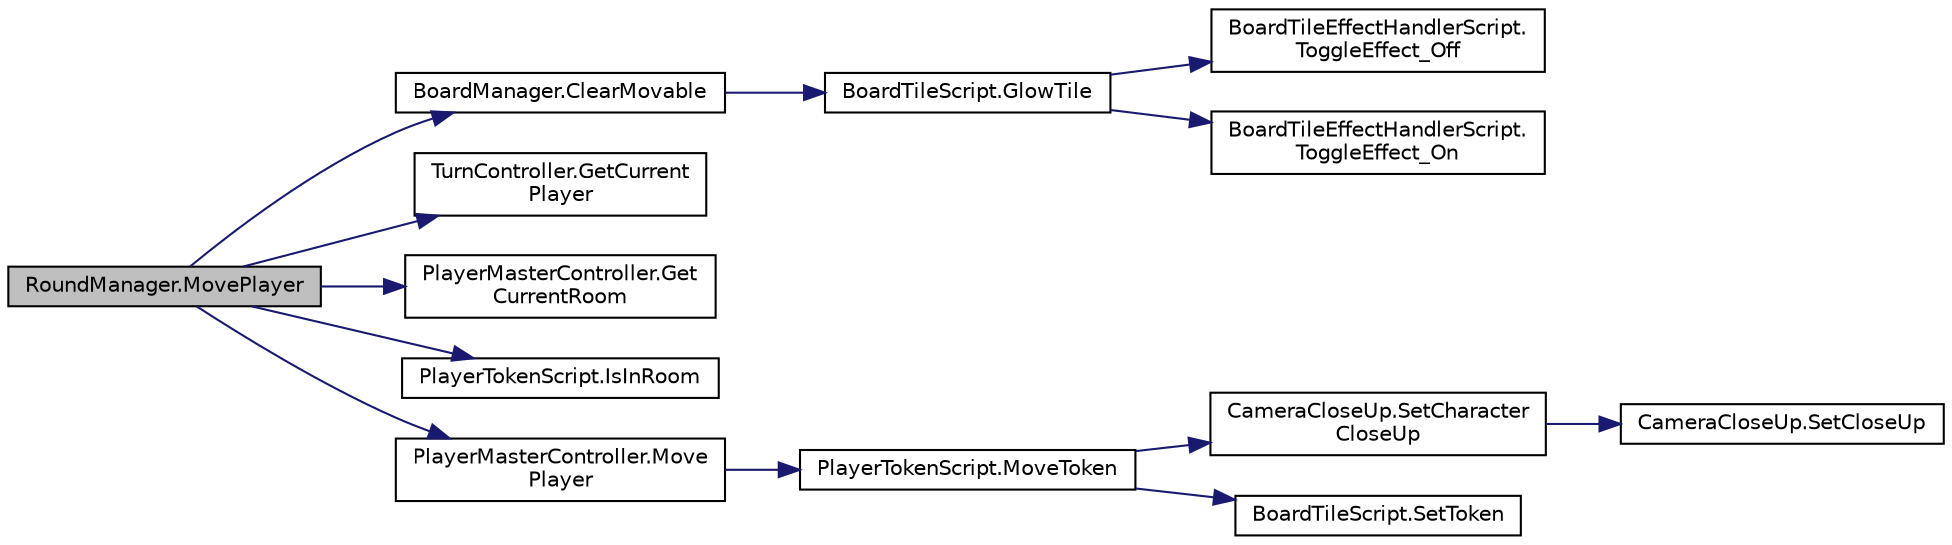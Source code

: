 digraph "RoundManager.MovePlayer"
{
 // LATEX_PDF_SIZE
  edge [fontname="Helvetica",fontsize="10",labelfontname="Helvetica",labelfontsize="10"];
  node [fontname="Helvetica",fontsize="10",shape=record];
  rankdir="LR";
  Node1 [label="RoundManager.MovePlayer",height=0.2,width=0.4,color="black", fillcolor="grey75", style="filled", fontcolor="black",tooltip="moving the current player to the selected tile"];
  Node1 -> Node2 [color="midnightblue",fontsize="10",style="solid"];
  Node2 [label="BoardManager.ClearMovable",height=0.2,width=0.4,color="black", fillcolor="white", style="filled",URL="$class_board_manager.html#a653d38723d03f890d38a1b68a855c569",tooltip=" "];
  Node2 -> Node3 [color="midnightblue",fontsize="10",style="solid"];
  Node3 [label="BoardTileScript.GlowTile",height=0.2,width=0.4,color="black", fillcolor="white", style="filled",URL="$class_board_tile_script.html#a3ff1d3c491fe4d7e421a624ac0b5be6f",tooltip="setting the glow on the tile"];
  Node3 -> Node4 [color="midnightblue",fontsize="10",style="solid"];
  Node4 [label="BoardTileEffectHandlerScript.\lToggleEffect_Off",height=0.2,width=0.4,color="black", fillcolor="white", style="filled",URL="$class_board_tile_effect_handler_script.html#a93e813816ff40b3602de22f87a694766",tooltip="turn off the effect for when player can move to that tile"];
  Node3 -> Node5 [color="midnightblue",fontsize="10",style="solid"];
  Node5 [label="BoardTileEffectHandlerScript.\lToggleEffect_On",height=0.2,width=0.4,color="black", fillcolor="white", style="filled",URL="$class_board_tile_effect_handler_script.html#a7bf5b2a819cb44463464d5c951bf3143",tooltip="turn on the effect for when player can move to that tile"];
  Node1 -> Node6 [color="midnightblue",fontsize="10",style="solid"];
  Node6 [label="TurnController.GetCurrent\lPlayer",height=0.2,width=0.4,color="black", fillcolor="white", style="filled",URL="$class_turn_controller.html#af16e42b7e61c5a999291327e2e556caa",tooltip=" "];
  Node1 -> Node7 [color="midnightblue",fontsize="10",style="solid"];
  Node7 [label="PlayerMasterController.Get\lCurrentRoom",height=0.2,width=0.4,color="black", fillcolor="white", style="filled",URL="$class_player_master_controller.html#a0447a8a21b5c0f2c94f9d27e0bcd0830",tooltip=" "];
  Node1 -> Node8 [color="midnightblue",fontsize="10",style="solid"];
  Node8 [label="PlayerTokenScript.IsInRoom",height=0.2,width=0.4,color="black", fillcolor="white", style="filled",URL="$class_player_token_script.html#a98d00a98b6bf03a74b59a9127e951cfe",tooltip=" "];
  Node1 -> Node9 [color="midnightblue",fontsize="10",style="solid"];
  Node9 [label="PlayerMasterController.Move\lPlayer",height=0.2,width=0.4,color="black", fillcolor="white", style="filled",URL="$class_player_master_controller.html#a9b23c4d50fabbc44dbba2b0db542efce",tooltip="moving the player to a certain tile"];
  Node9 -> Node10 [color="midnightblue",fontsize="10",style="solid"];
  Node10 [label="PlayerTokenScript.MoveToken",height=0.2,width=0.4,color="black", fillcolor="white", style="filled",URL="$class_player_token_script.html#af62557bd1edf071efadf23c84f0db1ad",tooltip=" "];
  Node10 -> Node11 [color="midnightblue",fontsize="10",style="solid"];
  Node11 [label="CameraCloseUp.SetCharacter\lCloseUp",height=0.2,width=0.4,color="black", fillcolor="white", style="filled",URL="$class_camera_close_up.html#aee634e08987ea079413fd67b737b2c5d",tooltip=" "];
  Node11 -> Node12 [color="midnightblue",fontsize="10",style="solid"];
  Node12 [label="CameraCloseUp.SetCloseUp",height=0.2,width=0.4,color="black", fillcolor="white", style="filled",URL="$class_camera_close_up.html#a1d70afa00d6f67abee342c029af88fcf",tooltip=" "];
  Node10 -> Node13 [color="midnightblue",fontsize="10",style="solid"];
  Node13 [label="BoardTileScript.SetToken",height=0.2,width=0.4,color="black", fillcolor="white", style="filled",URL="$class_board_tile_script.html#a6257d1f00b3732f6d61a4d98b445890c",tooltip="setting the player token that is currently on this tile"];
}
